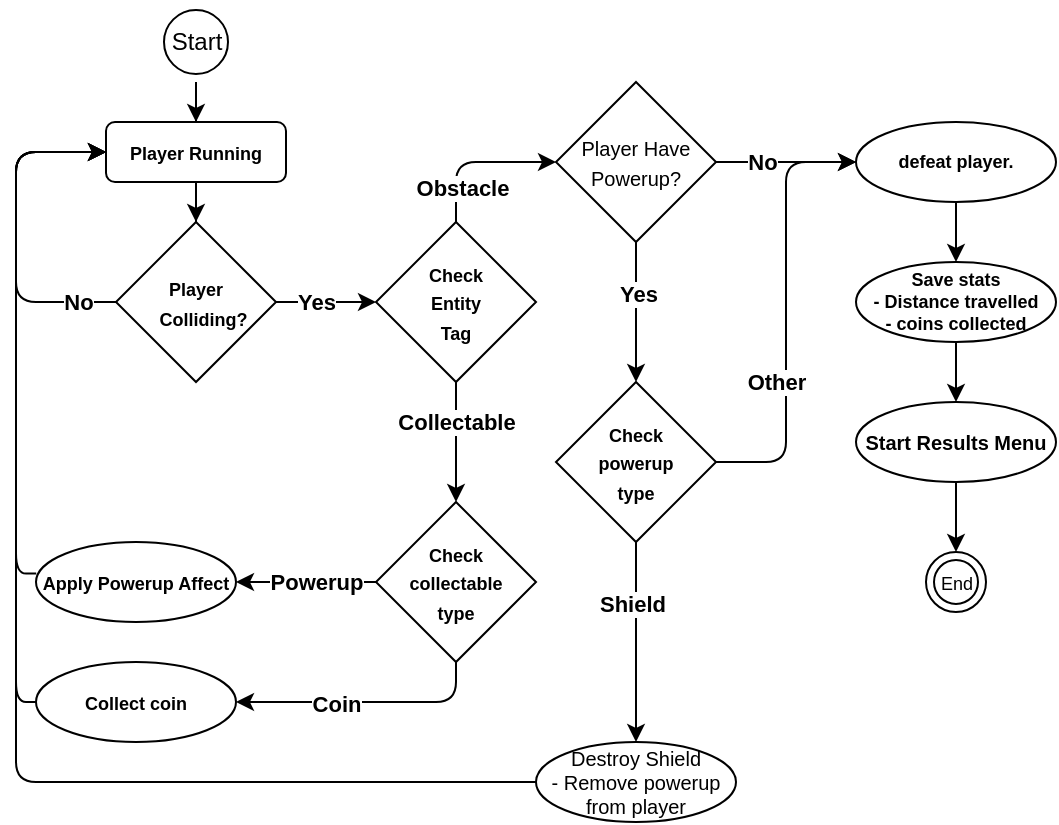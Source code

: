 <mxfile version="21.7.1" type="github">
  <diagram name="Page-1" id="_3taAUN7aJ5koNvZiNKl">
    <mxGraphModel dx="951" dy="549" grid="1" gridSize="10" guides="1" tooltips="1" connect="1" arrows="1" fold="1" page="1" pageScale="1" pageWidth="850" pageHeight="1100" math="0" shadow="0">
      <root>
        <mxCell id="0" />
        <mxCell id="1" parent="0" />
        <mxCell id="TOH4lSsbGCEATRDTj4Fx-68" value="" style="edgeStyle=orthogonalEdgeStyle;rounded=0;orthogonalLoop=1;jettySize=auto;html=1;" parent="1" source="TOH4lSsbGCEATRDTj4Fx-61" target="TOH4lSsbGCEATRDTj4Fx-67" edge="1">
          <mxGeometry relative="1" as="geometry" />
        </mxCell>
        <mxCell id="TOH4lSsbGCEATRDTj4Fx-61" value="Start" style="ellipse;html=1;shape=startState;" parent="1" vertex="1">
          <mxGeometry x="80" width="40" height="40" as="geometry" />
        </mxCell>
        <mxCell id="TOH4lSsbGCEATRDTj4Fx-71" value="" style="edgeStyle=orthogonalEdgeStyle;rounded=0;orthogonalLoop=1;jettySize=auto;html=1;" parent="1" source="TOH4lSsbGCEATRDTj4Fx-67" target="TOH4lSsbGCEATRDTj4Fx-70" edge="1">
          <mxGeometry relative="1" as="geometry" />
        </mxCell>
        <mxCell id="TOH4lSsbGCEATRDTj4Fx-67" value="&lt;b&gt;&lt;font style=&quot;font-size: 9px;&quot;&gt;Player Running&lt;/font&gt;&lt;/b&gt;" style="whiteSpace=wrap;html=1;rounded=1;" parent="1" vertex="1">
          <mxGeometry x="55" y="60" width="90" height="30" as="geometry" />
        </mxCell>
        <mxCell id="TOH4lSsbGCEATRDTj4Fx-86" style="edgeStyle=orthogonalEdgeStyle;rounded=0;orthogonalLoop=1;jettySize=auto;html=1;entryX=0;entryY=0.5;entryDx=0;entryDy=0;" parent="1" source="TOH4lSsbGCEATRDTj4Fx-70" target="TOH4lSsbGCEATRDTj4Fx-88" edge="1">
          <mxGeometry relative="1" as="geometry">
            <mxPoint x="170.0" y="150" as="targetPoint" />
          </mxGeometry>
        </mxCell>
        <mxCell id="O6jFMOM33L-5rmhprsdd-16" value="&lt;b&gt;Yes&lt;/b&gt;" style="edgeLabel;html=1;align=center;verticalAlign=middle;resizable=0;points=[];" parent="TOH4lSsbGCEATRDTj4Fx-86" vertex="1" connectable="0">
          <mxGeometry x="-0.461" y="-1" relative="1" as="geometry">
            <mxPoint x="6" y="-1" as="offset" />
          </mxGeometry>
        </mxCell>
        <mxCell id="O6jFMOM33L-5rmhprsdd-14" style="edgeStyle=orthogonalEdgeStyle;orthogonalLoop=1;jettySize=auto;html=1;shadow=0;rounded=1;" parent="1" source="TOH4lSsbGCEATRDTj4Fx-70" target="TOH4lSsbGCEATRDTj4Fx-67" edge="1">
          <mxGeometry relative="1" as="geometry">
            <mxPoint x="-30" y="80" as="targetPoint" />
            <Array as="points">
              <mxPoint x="10" y="150" />
              <mxPoint x="10" y="75" />
            </Array>
          </mxGeometry>
        </mxCell>
        <mxCell id="O6jFMOM33L-5rmhprsdd-15" value="&lt;b&gt;No&lt;/b&gt;" style="edgeLabel;html=1;align=center;verticalAlign=middle;resizable=0;points=[];" parent="O6jFMOM33L-5rmhprsdd-14" vertex="1" connectable="0">
          <mxGeometry x="-0.768" y="-2" relative="1" as="geometry">
            <mxPoint y="2" as="offset" />
          </mxGeometry>
        </mxCell>
        <mxCell id="TOH4lSsbGCEATRDTj4Fx-70" value="&lt;font style=&quot;font-size: 9px;&quot;&gt;&lt;b&gt;&lt;font style=&quot;font-size: 9px;&quot;&gt;Player&lt;br&gt;&lt;/font&gt;&lt;/b&gt;&lt;b style=&quot;text-align: justify; background-color: initial;&quot;&gt;&lt;font style=&quot;font-size: 9px;&quot;&gt;&amp;nbsp; &amp;nbsp;Colliding?&lt;/font&gt;&lt;/b&gt;&lt;/font&gt;&lt;b&gt;&lt;font style=&quot;font-size: 9px;&quot;&gt;&lt;br&gt;&lt;/font&gt;&lt;/b&gt;" style="rhombus;whiteSpace=wrap;html=1;" parent="1" vertex="1">
          <mxGeometry x="60" y="110" width="80" height="80" as="geometry" />
        </mxCell>
        <mxCell id="O6jFMOM33L-5rmhprsdd-2" value="" style="edgeStyle=orthogonalEdgeStyle;rounded=0;orthogonalLoop=1;jettySize=auto;html=1;" parent="1" source="TOH4lSsbGCEATRDTj4Fx-88" target="O6jFMOM33L-5rmhprsdd-1" edge="1">
          <mxGeometry relative="1" as="geometry" />
        </mxCell>
        <mxCell id="O6jFMOM33L-5rmhprsdd-3" value="&lt;b&gt;Collectable&lt;/b&gt;" style="edgeLabel;html=1;align=center;verticalAlign=middle;resizable=0;points=[];" parent="O6jFMOM33L-5rmhprsdd-2" vertex="1" connectable="0">
          <mxGeometry x="-0.35" relative="1" as="geometry">
            <mxPoint as="offset" />
          </mxGeometry>
        </mxCell>
        <mxCell id="bqE7X_pYHSAupmpN1YVM-16" style="edgeStyle=orthogonalEdgeStyle;rounded=1;orthogonalLoop=1;jettySize=auto;html=1;exitX=0.5;exitY=0;exitDx=0;exitDy=0;entryX=0;entryY=0.5;entryDx=0;entryDy=0;" edge="1" parent="1" source="TOH4lSsbGCEATRDTj4Fx-88" target="bqE7X_pYHSAupmpN1YVM-1">
          <mxGeometry relative="1" as="geometry" />
        </mxCell>
        <mxCell id="bqE7X_pYHSAupmpN1YVM-17" value="&lt;b&gt;Obstacle&lt;/b&gt;" style="edgeLabel;html=1;align=center;verticalAlign=middle;resizable=0;points=[];" vertex="1" connectable="0" parent="bqE7X_pYHSAupmpN1YVM-16">
          <mxGeometry x="-0.576" y="-3" relative="1" as="geometry">
            <mxPoint as="offset" />
          </mxGeometry>
        </mxCell>
        <mxCell id="TOH4lSsbGCEATRDTj4Fx-88" value="&lt;span style=&quot;font-size: 9px;&quot;&gt;&lt;b&gt;Check &lt;br&gt;Entity&lt;br&gt;Tag&lt;/b&gt;&lt;/span&gt;" style="rhombus;whiteSpace=wrap;html=1;" parent="1" vertex="1">
          <mxGeometry x="190" y="110" width="80" height="80" as="geometry" />
        </mxCell>
        <mxCell id="bqE7X_pYHSAupmpN1YVM-26" style="edgeStyle=orthogonalEdgeStyle;rounded=0;orthogonalLoop=1;jettySize=auto;html=1;entryX=0.5;entryY=0;entryDx=0;entryDy=0;" edge="1" parent="1" source="TOH4lSsbGCEATRDTj4Fx-111" target="TOH4lSsbGCEATRDTj4Fx-119">
          <mxGeometry relative="1" as="geometry" />
        </mxCell>
        <mxCell id="TOH4lSsbGCEATRDTj4Fx-111" value="&lt;font style=&quot;font-size: 9px;&quot;&gt;&lt;b&gt;defeat player.&lt;/b&gt;&lt;/font&gt;" style="ellipse;whiteSpace=wrap;html=1;align=center;fontSize=8;" parent="1" vertex="1">
          <mxGeometry x="430" y="60" width="100" height="40" as="geometry" />
        </mxCell>
        <mxCell id="bqE7X_pYHSAupmpN1YVM-25" style="edgeStyle=orthogonalEdgeStyle;rounded=0;orthogonalLoop=1;jettySize=auto;html=1;entryX=0.5;entryY=0;entryDx=0;entryDy=0;" edge="1" parent="1" source="TOH4lSsbGCEATRDTj4Fx-119" target="YJidKAtFfOV623_aB0fk-3">
          <mxGeometry relative="1" as="geometry" />
        </mxCell>
        <mxCell id="TOH4lSsbGCEATRDTj4Fx-119" value="&lt;font style=&quot;font-size: 9px;&quot;&gt;&lt;b&gt;Save stats&lt;br&gt;- Distance travelled&lt;br&gt;- coins collected&lt;/b&gt;&lt;/font&gt;" style="ellipse;whiteSpace=wrap;html=1;align=center;fontSize=8;" parent="1" vertex="1">
          <mxGeometry x="430" y="130" width="100" height="40" as="geometry" />
        </mxCell>
        <mxCell id="TOH4lSsbGCEATRDTj4Fx-121" value="&lt;font style=&quot;font-size: 9px;&quot;&gt;End&lt;/font&gt;" style="ellipse;html=1;shape=endState;" parent="1" vertex="1">
          <mxGeometry x="465" y="275" width="30" height="30" as="geometry" />
        </mxCell>
        <mxCell id="O6jFMOM33L-5rmhprsdd-10" style="edgeStyle=orthogonalEdgeStyle;rounded=0;orthogonalLoop=1;jettySize=auto;html=1;exitX=0;exitY=0.5;exitDx=0;exitDy=0;entryX=1;entryY=0.5;entryDx=0;entryDy=0;" parent="1" source="O6jFMOM33L-5rmhprsdd-1" target="O6jFMOM33L-5rmhprsdd-9" edge="1">
          <mxGeometry relative="1" as="geometry" />
        </mxCell>
        <mxCell id="O6jFMOM33L-5rmhprsdd-11" value="&lt;b&gt;Powerup&lt;/b&gt;" style="edgeLabel;html=1;align=center;verticalAlign=middle;resizable=0;points=[];" parent="O6jFMOM33L-5rmhprsdd-10" vertex="1" connectable="0">
          <mxGeometry x="-0.309" relative="1" as="geometry">
            <mxPoint x="-6" as="offset" />
          </mxGeometry>
        </mxCell>
        <mxCell id="O6jFMOM33L-5rmhprsdd-19" style="edgeStyle=orthogonalEdgeStyle;rounded=1;orthogonalLoop=1;jettySize=auto;html=1;entryX=1;entryY=0.5;entryDx=0;entryDy=0;" parent="1" source="O6jFMOM33L-5rmhprsdd-1" target="O6jFMOM33L-5rmhprsdd-18" edge="1">
          <mxGeometry relative="1" as="geometry">
            <Array as="points">
              <mxPoint x="230" y="350" />
            </Array>
          </mxGeometry>
        </mxCell>
        <mxCell id="O6jFMOM33L-5rmhprsdd-22" value="&lt;b&gt;Coin&lt;/b&gt;" style="edgeLabel;html=1;align=center;verticalAlign=middle;resizable=0;points=[];" parent="O6jFMOM33L-5rmhprsdd-19" vertex="1" connectable="0">
          <mxGeometry x="0.227" y="1" relative="1" as="geometry">
            <mxPoint as="offset" />
          </mxGeometry>
        </mxCell>
        <mxCell id="O6jFMOM33L-5rmhprsdd-1" value="&lt;font style=&quot;font-size: 9px;&quot;&gt;&lt;b style=&quot;&quot;&gt;Check&lt;br&gt;collectable&lt;br&gt;type&lt;/b&gt;&lt;/font&gt;" style="rhombus;whiteSpace=wrap;html=1;" parent="1" vertex="1">
          <mxGeometry x="190" y="250" width="80" height="80" as="geometry" />
        </mxCell>
        <mxCell id="O6jFMOM33L-5rmhprsdd-12" style="edgeStyle=orthogonalEdgeStyle;rounded=1;orthogonalLoop=1;jettySize=auto;html=1;entryX=0;entryY=0.5;entryDx=0;entryDy=0;exitX=0.001;exitY=0.394;exitDx=0;exitDy=0;exitPerimeter=0;" parent="1" source="O6jFMOM33L-5rmhprsdd-9" edge="1">
          <mxGeometry relative="1" as="geometry">
            <mxPoint x="10" y="290" as="sourcePoint" />
            <mxPoint x="55" y="75" as="targetPoint" />
            <Array as="points">
              <mxPoint x="10" y="286" />
              <mxPoint x="10" y="75" />
            </Array>
          </mxGeometry>
        </mxCell>
        <mxCell id="O6jFMOM33L-5rmhprsdd-9" value="&lt;font style=&quot;font-size: 9px;&quot;&gt;&lt;b&gt;Apply Powerup Affect&lt;/b&gt;&lt;/font&gt;" style="ellipse;whiteSpace=wrap;html=1;align=center;" parent="1" vertex="1">
          <mxGeometry x="20" y="270" width="100" height="40" as="geometry" />
        </mxCell>
        <mxCell id="O6jFMOM33L-5rmhprsdd-21" style="edgeStyle=orthogonalEdgeStyle;rounded=1;orthogonalLoop=1;jettySize=auto;html=1;entryX=0;entryY=0.5;entryDx=0;entryDy=0;" parent="1" source="O6jFMOM33L-5rmhprsdd-18" target="TOH4lSsbGCEATRDTj4Fx-67" edge="1">
          <mxGeometry relative="1" as="geometry">
            <Array as="points">
              <mxPoint x="10" y="350" />
              <mxPoint x="10" y="75" />
            </Array>
          </mxGeometry>
        </mxCell>
        <mxCell id="O6jFMOM33L-5rmhprsdd-18" value="&lt;font style=&quot;font-size: 9px;&quot;&gt;&lt;b&gt;Collect coin&lt;/b&gt;&lt;/font&gt;" style="ellipse;whiteSpace=wrap;html=1;align=center;" parent="1" vertex="1">
          <mxGeometry x="20" y="330" width="100" height="40" as="geometry" />
        </mxCell>
        <mxCell id="YJidKAtFfOV623_aB0fk-9" style="edgeStyle=orthogonalEdgeStyle;rounded=0;orthogonalLoop=1;jettySize=auto;html=1;entryX=0.5;entryY=0;entryDx=0;entryDy=0;" parent="1" source="YJidKAtFfOV623_aB0fk-3" target="TOH4lSsbGCEATRDTj4Fx-121" edge="1">
          <mxGeometry relative="1" as="geometry" />
        </mxCell>
        <mxCell id="YJidKAtFfOV623_aB0fk-3" value="&lt;font size=&quot;1&quot;&gt;&lt;b&gt;Start Results Menu&lt;/b&gt;&lt;/font&gt;" style="ellipse;whiteSpace=wrap;html=1;align=center;fontSize=8;" parent="1" vertex="1">
          <mxGeometry x="430" y="200" width="100" height="40" as="geometry" />
        </mxCell>
        <mxCell id="bqE7X_pYHSAupmpN1YVM-8" style="edgeStyle=orthogonalEdgeStyle;rounded=0;orthogonalLoop=1;jettySize=auto;html=1;entryX=0;entryY=0.5;entryDx=0;entryDy=0;" edge="1" parent="1" source="bqE7X_pYHSAupmpN1YVM-1" target="TOH4lSsbGCEATRDTj4Fx-111">
          <mxGeometry relative="1" as="geometry" />
        </mxCell>
        <mxCell id="bqE7X_pYHSAupmpN1YVM-9" value="&lt;b&gt;No&lt;/b&gt;" style="edgeLabel;html=1;align=center;verticalAlign=middle;resizable=0;points=[];" vertex="1" connectable="0" parent="bqE7X_pYHSAupmpN1YVM-8">
          <mxGeometry x="-0.711" relative="1" as="geometry">
            <mxPoint x="13" as="offset" />
          </mxGeometry>
        </mxCell>
        <mxCell id="bqE7X_pYHSAupmpN1YVM-14" style="edgeStyle=orthogonalEdgeStyle;rounded=0;orthogonalLoop=1;jettySize=auto;html=1;entryX=0.5;entryY=0;entryDx=0;entryDy=0;" edge="1" parent="1" source="bqE7X_pYHSAupmpN1YVM-1" target="bqE7X_pYHSAupmpN1YVM-13">
          <mxGeometry relative="1" as="geometry" />
        </mxCell>
        <mxCell id="bqE7X_pYHSAupmpN1YVM-15" value="&lt;b&gt;Yes&lt;/b&gt;" style="edgeLabel;html=1;align=center;verticalAlign=middle;resizable=0;points=[];" vertex="1" connectable="0" parent="bqE7X_pYHSAupmpN1YVM-14">
          <mxGeometry x="-0.278" y="1" relative="1" as="geometry">
            <mxPoint as="offset" />
          </mxGeometry>
        </mxCell>
        <mxCell id="bqE7X_pYHSAupmpN1YVM-1" value="&lt;font size=&quot;1&quot;&gt;Player Have Powerup?&lt;/font&gt;" style="rhombus;whiteSpace=wrap;html=1;" vertex="1" parent="1">
          <mxGeometry x="280" y="40" width="80" height="80" as="geometry" />
        </mxCell>
        <mxCell id="bqE7X_pYHSAupmpN1YVM-19" style="edgeStyle=orthogonalEdgeStyle;rounded=0;orthogonalLoop=1;jettySize=auto;html=1;entryX=0.5;entryY=0;entryDx=0;entryDy=0;" edge="1" parent="1" source="bqE7X_pYHSAupmpN1YVM-13" target="bqE7X_pYHSAupmpN1YVM-18">
          <mxGeometry relative="1" as="geometry" />
        </mxCell>
        <mxCell id="bqE7X_pYHSAupmpN1YVM-21" value="&lt;b&gt;Shield&lt;/b&gt;" style="edgeLabel;html=1;align=center;verticalAlign=middle;resizable=0;points=[];" vertex="1" connectable="0" parent="bqE7X_pYHSAupmpN1YVM-19">
          <mxGeometry x="-0.387" y="-2" relative="1" as="geometry">
            <mxPoint as="offset" />
          </mxGeometry>
        </mxCell>
        <mxCell id="bqE7X_pYHSAupmpN1YVM-23" style="edgeStyle=orthogonalEdgeStyle;rounded=1;orthogonalLoop=1;jettySize=auto;html=1;entryX=0;entryY=0.5;entryDx=0;entryDy=0;" edge="1" parent="1" source="bqE7X_pYHSAupmpN1YVM-13" target="TOH4lSsbGCEATRDTj4Fx-111">
          <mxGeometry relative="1" as="geometry" />
        </mxCell>
        <mxCell id="bqE7X_pYHSAupmpN1YVM-24" value="&lt;b&gt;Other&lt;/b&gt;" style="edgeLabel;html=1;align=center;verticalAlign=middle;resizable=0;points=[];" vertex="1" connectable="0" parent="bqE7X_pYHSAupmpN1YVM-23">
          <mxGeometry x="-0.081" y="1" relative="1" as="geometry">
            <mxPoint x="-4" y="26" as="offset" />
          </mxGeometry>
        </mxCell>
        <mxCell id="bqE7X_pYHSAupmpN1YVM-13" value="&lt;font style=&quot;font-size: 9px;&quot;&gt;&lt;b style=&quot;&quot;&gt;Check&lt;br&gt;powerup&lt;br&gt;type&lt;/b&gt;&lt;/font&gt;" style="rhombus;whiteSpace=wrap;html=1;" vertex="1" parent="1">
          <mxGeometry x="280" y="190" width="80" height="80" as="geometry" />
        </mxCell>
        <mxCell id="bqE7X_pYHSAupmpN1YVM-20" style="edgeStyle=orthogonalEdgeStyle;rounded=1;orthogonalLoop=1;jettySize=auto;html=1;exitX=0;exitY=0.5;exitDx=0;exitDy=0;entryX=0;entryY=0.5;entryDx=0;entryDy=0;" edge="1" parent="1" source="bqE7X_pYHSAupmpN1YVM-18" target="TOH4lSsbGCEATRDTj4Fx-67">
          <mxGeometry relative="1" as="geometry">
            <Array as="points">
              <mxPoint x="10" y="390" />
              <mxPoint x="10" y="75" />
            </Array>
          </mxGeometry>
        </mxCell>
        <mxCell id="bqE7X_pYHSAupmpN1YVM-18" value="&lt;font size=&quot;1&quot;&gt;Destroy Shield&lt;br&gt;- Remove powerup from player&lt;br&gt;&lt;/font&gt;" style="ellipse;whiteSpace=wrap;html=1;align=center;fontSize=8;" vertex="1" parent="1">
          <mxGeometry x="270" y="370" width="100" height="40" as="geometry" />
        </mxCell>
      </root>
    </mxGraphModel>
  </diagram>
</mxfile>
